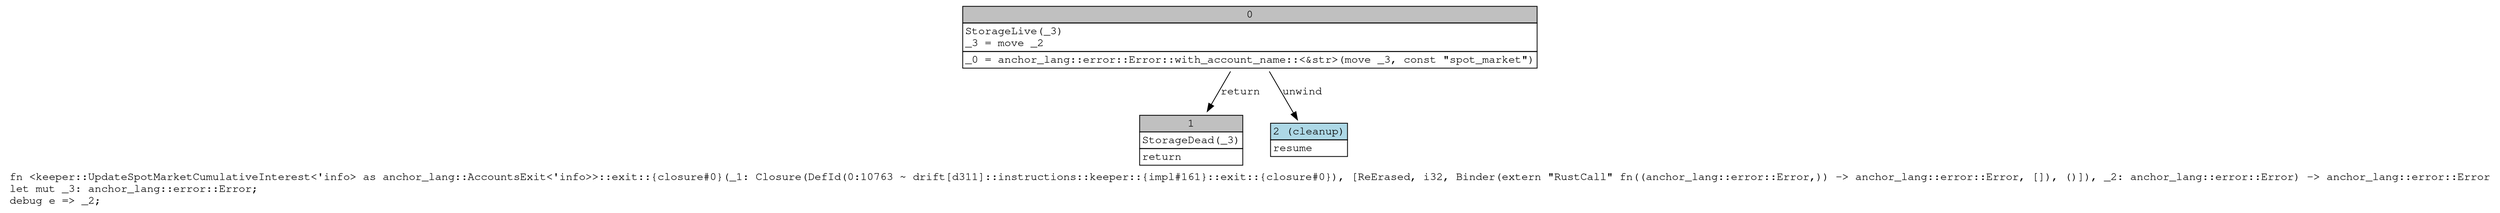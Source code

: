 digraph Mir_0_10763 {
    graph [fontname="Courier, monospace"];
    node [fontname="Courier, monospace"];
    edge [fontname="Courier, monospace"];
    label=<fn &lt;keeper::UpdateSpotMarketCumulativeInterest&lt;'info&gt; as anchor_lang::AccountsExit&lt;'info&gt;&gt;::exit::{closure#0}(_1: Closure(DefId(0:10763 ~ drift[d311]::instructions::keeper::{impl#161}::exit::{closure#0}), [ReErased, i32, Binder(extern &quot;RustCall&quot; fn((anchor_lang::error::Error,)) -&gt; anchor_lang::error::Error, []), ()]), _2: anchor_lang::error::Error) -&gt; anchor_lang::error::Error<br align="left"/>let mut _3: anchor_lang::error::Error;<br align="left"/>debug e =&gt; _2;<br align="left"/>>;
    bb0__0_10763 [shape="none", label=<<table border="0" cellborder="1" cellspacing="0"><tr><td bgcolor="gray" align="center" colspan="1">0</td></tr><tr><td align="left" balign="left">StorageLive(_3)<br/>_3 = move _2<br/></td></tr><tr><td align="left">_0 = anchor_lang::error::Error::with_account_name::&lt;&amp;str&gt;(move _3, const &quot;spot_market&quot;)</td></tr></table>>];
    bb1__0_10763 [shape="none", label=<<table border="0" cellborder="1" cellspacing="0"><tr><td bgcolor="gray" align="center" colspan="1">1</td></tr><tr><td align="left" balign="left">StorageDead(_3)<br/></td></tr><tr><td align="left">return</td></tr></table>>];
    bb2__0_10763 [shape="none", label=<<table border="0" cellborder="1" cellspacing="0"><tr><td bgcolor="lightblue" align="center" colspan="1">2 (cleanup)</td></tr><tr><td align="left">resume</td></tr></table>>];
    bb0__0_10763 -> bb1__0_10763 [label="return"];
    bb0__0_10763 -> bb2__0_10763 [label="unwind"];
}
